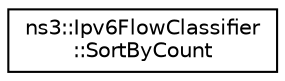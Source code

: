 digraph "Graphical Class Hierarchy"
{
 // LATEX_PDF_SIZE
  edge [fontname="Helvetica",fontsize="10",labelfontname="Helvetica",labelfontsize="10"];
  node [fontname="Helvetica",fontsize="10",shape=record];
  rankdir="LR";
  Node0 [label="ns3::Ipv6FlowClassifier\l::SortByCount",height=0.2,width=0.4,color="black", fillcolor="white", style="filled",URL="$classns3_1_1_ipv6_flow_classifier_1_1_sort_by_count.html",tooltip="Comparator used to sort the vector of DSCP values."];
}
